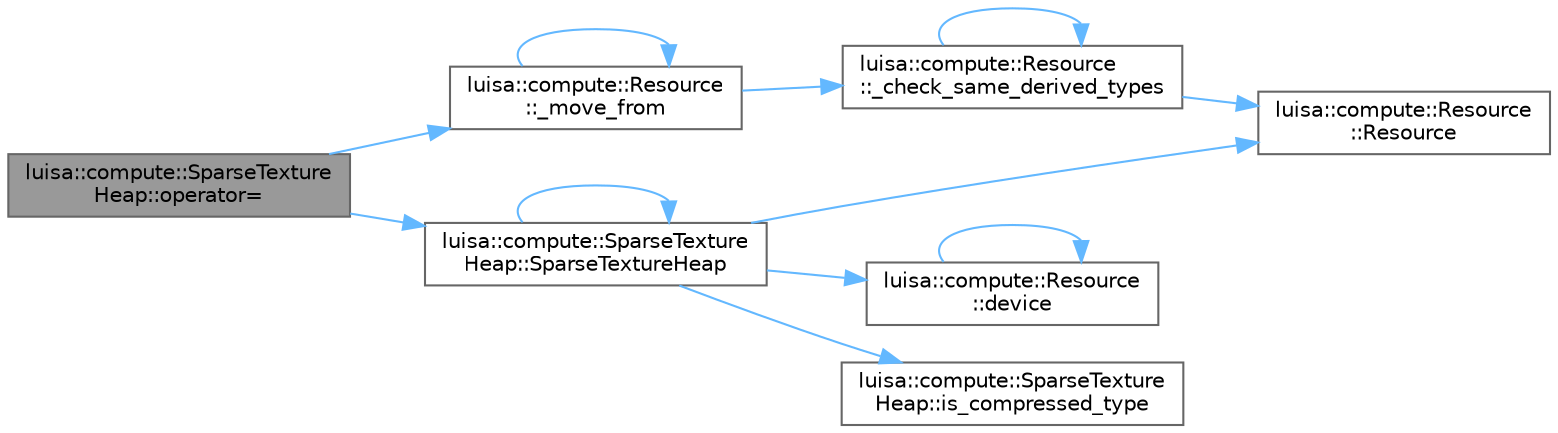 digraph "luisa::compute::SparseTextureHeap::operator="
{
 // LATEX_PDF_SIZE
  bgcolor="transparent";
  edge [fontname=Helvetica,fontsize=10,labelfontname=Helvetica,labelfontsize=10];
  node [fontname=Helvetica,fontsize=10,shape=box,height=0.2,width=0.4];
  rankdir="LR";
  Node1 [id="Node000001",label="luisa::compute::SparseTexture\lHeap::operator=",height=0.2,width=0.4,color="gray40", fillcolor="grey60", style="filled", fontcolor="black",tooltip=" "];
  Node1 -> Node2 [id="edge1_Node000001_Node000002",color="steelblue1",style="solid",tooltip=" "];
  Node2 [id="Node000002",label="luisa::compute::Resource\l::_move_from",height=0.2,width=0.4,color="grey40", fillcolor="white", style="filled",URL="$classluisa_1_1compute_1_1_resource.html#ac8bd4f95e29f120931f646355e51323a",tooltip=" "];
  Node2 -> Node3 [id="edge2_Node000002_Node000003",color="steelblue1",style="solid",tooltip=" "];
  Node3 [id="Node000003",label="luisa::compute::Resource\l::_check_same_derived_types",height=0.2,width=0.4,color="grey40", fillcolor="white", style="filled",URL="$classluisa_1_1compute_1_1_resource.html#a1d60cc48abc5bc789e40fd746dbb6252",tooltip=" "];
  Node3 -> Node3 [id="edge3_Node000003_Node000003",color="steelblue1",style="solid",tooltip=" "];
  Node3 -> Node4 [id="edge4_Node000003_Node000004",color="steelblue1",style="solid",tooltip=" "];
  Node4 [id="Node000004",label="luisa::compute::Resource\l::Resource",height=0.2,width=0.4,color="grey40", fillcolor="white", style="filled",URL="$classluisa_1_1compute_1_1_resource.html#ad04c9df5461ad463bc3bfa340590a61a",tooltip=" "];
  Node2 -> Node2 [id="edge5_Node000002_Node000002",color="steelblue1",style="solid",tooltip=" "];
  Node1 -> Node5 [id="edge6_Node000001_Node000005",color="steelblue1",style="solid",tooltip=" "];
  Node5 [id="Node000005",label="luisa::compute::SparseTexture\lHeap::SparseTextureHeap",height=0.2,width=0.4,color="grey40", fillcolor="white", style="filled",URL="$classluisa_1_1compute_1_1_sparse_texture_heap.html#a8b0d5fa44c494895350ff45779a60e42",tooltip=" "];
  Node5 -> Node6 [id="edge7_Node000005_Node000006",color="steelblue1",style="solid",tooltip=" "];
  Node6 [id="Node000006",label="luisa::compute::Resource\l::device",height=0.2,width=0.4,color="grey40", fillcolor="white", style="filled",URL="$classluisa_1_1compute_1_1_resource.html#a80d70cb175660af12e01637de33f32bc",tooltip=" "];
  Node6 -> Node6 [id="edge8_Node000006_Node000006",color="steelblue1",style="solid",tooltip=" "];
  Node5 -> Node7 [id="edge9_Node000005_Node000007",color="steelblue1",style="solid",tooltip=" "];
  Node7 [id="Node000007",label="luisa::compute::SparseTexture\lHeap::is_compressed_type",height=0.2,width=0.4,color="grey40", fillcolor="white", style="filled",URL="$classluisa_1_1compute_1_1_sparse_texture_heap.html#ad277f707b9b4bed3179ded2142ee33ef",tooltip=" "];
  Node5 -> Node4 [id="edge10_Node000005_Node000004",color="steelblue1",style="solid",tooltip=" "];
  Node5 -> Node5 [id="edge11_Node000005_Node000005",color="steelblue1",style="solid",tooltip=" "];
}
